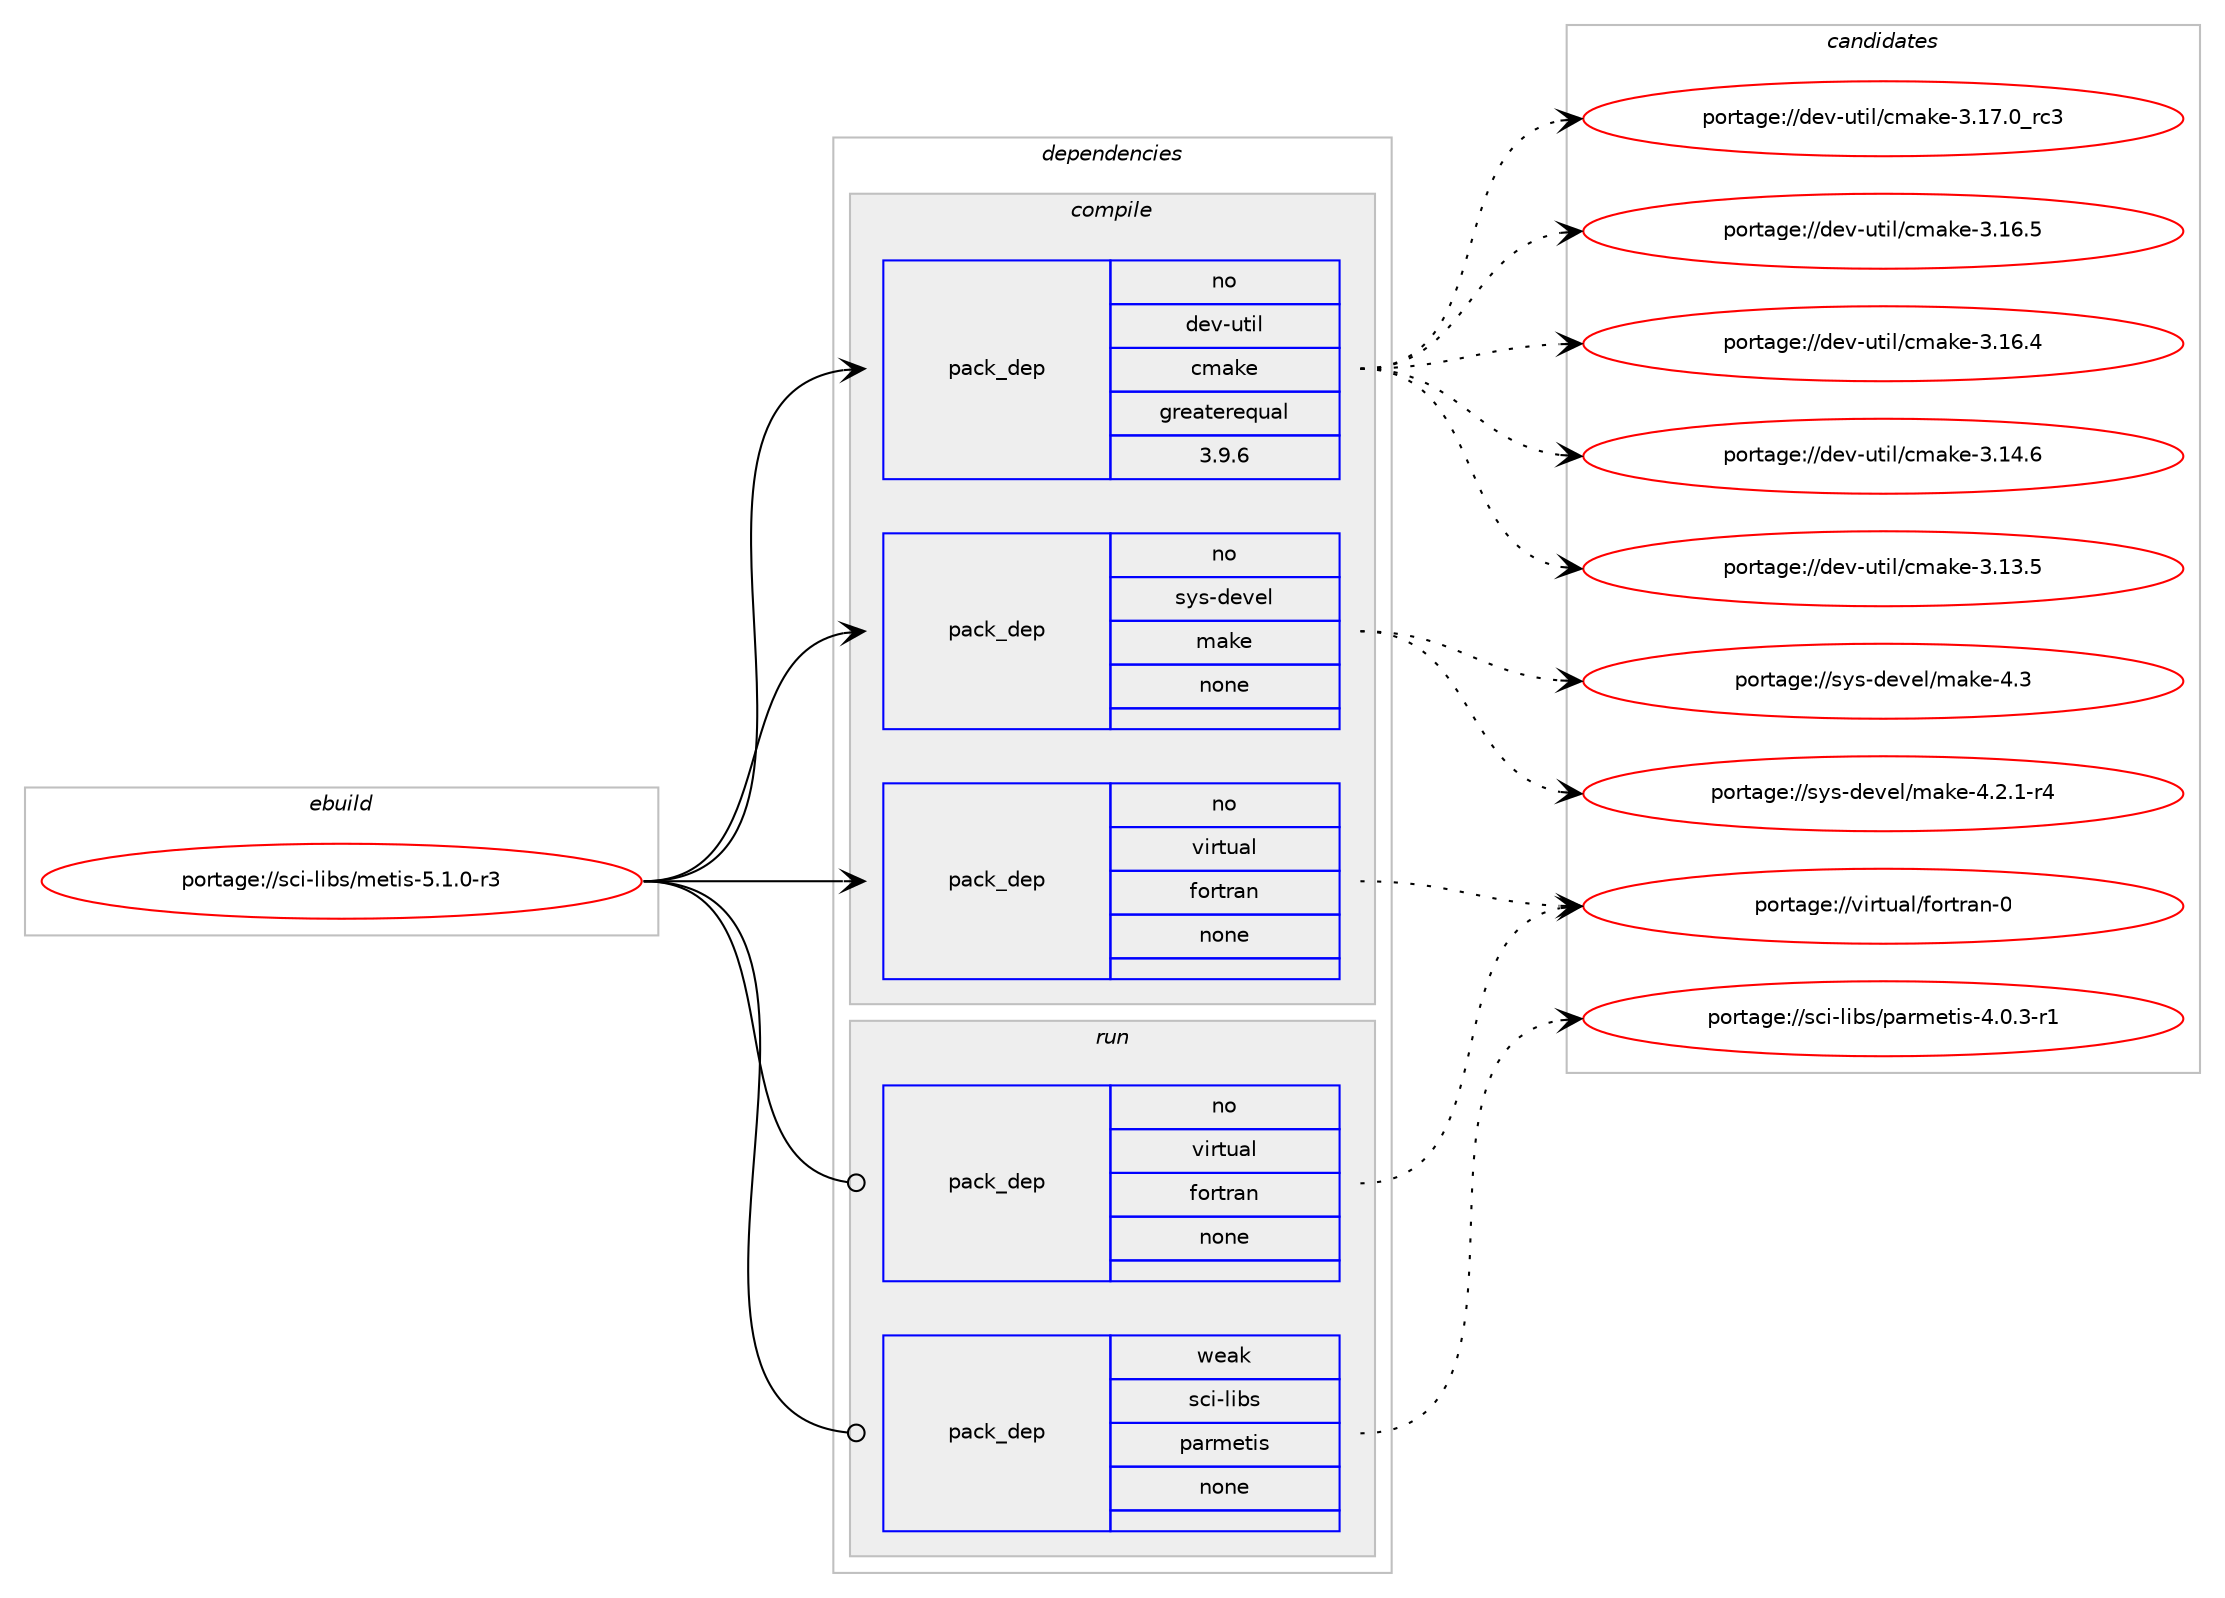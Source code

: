 digraph prolog {

# *************
# Graph options
# *************

newrank=true;
concentrate=true;
compound=true;
graph [rankdir=LR,fontname=Helvetica,fontsize=10,ranksep=1.5];#, ranksep=2.5, nodesep=0.2];
edge  [arrowhead=vee];
node  [fontname=Helvetica,fontsize=10];

# **********
# The ebuild
# **********

subgraph cluster_leftcol {
color=gray;
rank=same;
label=<<i>ebuild</i>>;
id [label="portage://sci-libs/metis-5.1.0-r3", color=red, width=4, href="../sci-libs/metis-5.1.0-r3.svg"];
}

# ****************
# The dependencies
# ****************

subgraph cluster_midcol {
color=gray;
label=<<i>dependencies</i>>;
subgraph cluster_compile {
fillcolor="#eeeeee";
style=filled;
label=<<i>compile</i>>;
subgraph pack29579 {
dependency37082 [label=<<TABLE BORDER="0" CELLBORDER="1" CELLSPACING="0" CELLPADDING="4" WIDTH="220"><TR><TD ROWSPAN="6" CELLPADDING="30">pack_dep</TD></TR><TR><TD WIDTH="110">no</TD></TR><TR><TD>dev-util</TD></TR><TR><TD>cmake</TD></TR><TR><TD>greaterequal</TD></TR><TR><TD>3.9.6</TD></TR></TABLE>>, shape=none, color=blue];
}
id:e -> dependency37082:w [weight=20,style="solid",arrowhead="vee"];
subgraph pack29580 {
dependency37083 [label=<<TABLE BORDER="0" CELLBORDER="1" CELLSPACING="0" CELLPADDING="4" WIDTH="220"><TR><TD ROWSPAN="6" CELLPADDING="30">pack_dep</TD></TR><TR><TD WIDTH="110">no</TD></TR><TR><TD>sys-devel</TD></TR><TR><TD>make</TD></TR><TR><TD>none</TD></TR><TR><TD></TD></TR></TABLE>>, shape=none, color=blue];
}
id:e -> dependency37083:w [weight=20,style="solid",arrowhead="vee"];
subgraph pack29581 {
dependency37084 [label=<<TABLE BORDER="0" CELLBORDER="1" CELLSPACING="0" CELLPADDING="4" WIDTH="220"><TR><TD ROWSPAN="6" CELLPADDING="30">pack_dep</TD></TR><TR><TD WIDTH="110">no</TD></TR><TR><TD>virtual</TD></TR><TR><TD>fortran</TD></TR><TR><TD>none</TD></TR><TR><TD></TD></TR></TABLE>>, shape=none, color=blue];
}
id:e -> dependency37084:w [weight=20,style="solid",arrowhead="vee"];
}
subgraph cluster_compileandrun {
fillcolor="#eeeeee";
style=filled;
label=<<i>compile and run</i>>;
}
subgraph cluster_run {
fillcolor="#eeeeee";
style=filled;
label=<<i>run</i>>;
subgraph pack29582 {
dependency37085 [label=<<TABLE BORDER="0" CELLBORDER="1" CELLSPACING="0" CELLPADDING="4" WIDTH="220"><TR><TD ROWSPAN="6" CELLPADDING="30">pack_dep</TD></TR><TR><TD WIDTH="110">no</TD></TR><TR><TD>virtual</TD></TR><TR><TD>fortran</TD></TR><TR><TD>none</TD></TR><TR><TD></TD></TR></TABLE>>, shape=none, color=blue];
}
id:e -> dependency37085:w [weight=20,style="solid",arrowhead="odot"];
subgraph pack29583 {
dependency37086 [label=<<TABLE BORDER="0" CELLBORDER="1" CELLSPACING="0" CELLPADDING="4" WIDTH="220"><TR><TD ROWSPAN="6" CELLPADDING="30">pack_dep</TD></TR><TR><TD WIDTH="110">weak</TD></TR><TR><TD>sci-libs</TD></TR><TR><TD>parmetis</TD></TR><TR><TD>none</TD></TR><TR><TD></TD></TR></TABLE>>, shape=none, color=blue];
}
id:e -> dependency37086:w [weight=20,style="solid",arrowhead="odot"];
}
}

# **************
# The candidates
# **************

subgraph cluster_choices {
rank=same;
color=gray;
label=<<i>candidates</i>>;

subgraph choice29579 {
color=black;
nodesep=1;
choice1001011184511711610510847991099710710145514649554648951149951 [label="portage://dev-util/cmake-3.17.0_rc3", color=red, width=4,href="../dev-util/cmake-3.17.0_rc3.svg"];
choice1001011184511711610510847991099710710145514649544653 [label="portage://dev-util/cmake-3.16.5", color=red, width=4,href="../dev-util/cmake-3.16.5.svg"];
choice1001011184511711610510847991099710710145514649544652 [label="portage://dev-util/cmake-3.16.4", color=red, width=4,href="../dev-util/cmake-3.16.4.svg"];
choice1001011184511711610510847991099710710145514649524654 [label="portage://dev-util/cmake-3.14.6", color=red, width=4,href="../dev-util/cmake-3.14.6.svg"];
choice1001011184511711610510847991099710710145514649514653 [label="portage://dev-util/cmake-3.13.5", color=red, width=4,href="../dev-util/cmake-3.13.5.svg"];
dependency37082:e -> choice1001011184511711610510847991099710710145514649554648951149951:w [style=dotted,weight="100"];
dependency37082:e -> choice1001011184511711610510847991099710710145514649544653:w [style=dotted,weight="100"];
dependency37082:e -> choice1001011184511711610510847991099710710145514649544652:w [style=dotted,weight="100"];
dependency37082:e -> choice1001011184511711610510847991099710710145514649524654:w [style=dotted,weight="100"];
dependency37082:e -> choice1001011184511711610510847991099710710145514649514653:w [style=dotted,weight="100"];
}
subgraph choice29580 {
color=black;
nodesep=1;
choice11512111545100101118101108471099710710145524651 [label="portage://sys-devel/make-4.3", color=red, width=4,href="../sys-devel/make-4.3.svg"];
choice1151211154510010111810110847109971071014552465046494511452 [label="portage://sys-devel/make-4.2.1-r4", color=red, width=4,href="../sys-devel/make-4.2.1-r4.svg"];
dependency37083:e -> choice11512111545100101118101108471099710710145524651:w [style=dotted,weight="100"];
dependency37083:e -> choice1151211154510010111810110847109971071014552465046494511452:w [style=dotted,weight="100"];
}
subgraph choice29581 {
color=black;
nodesep=1;
choice1181051141161179710847102111114116114971104548 [label="portage://virtual/fortran-0", color=red, width=4,href="../virtual/fortran-0.svg"];
dependency37084:e -> choice1181051141161179710847102111114116114971104548:w [style=dotted,weight="100"];
}
subgraph choice29582 {
color=black;
nodesep=1;
choice1181051141161179710847102111114116114971104548 [label="portage://virtual/fortran-0", color=red, width=4,href="../virtual/fortran-0.svg"];
dependency37085:e -> choice1181051141161179710847102111114116114971104548:w [style=dotted,weight="100"];
}
subgraph choice29583 {
color=black;
nodesep=1;
choice11599105451081059811547112971141091011161051154552464846514511449 [label="portage://sci-libs/parmetis-4.0.3-r1", color=red, width=4,href="../sci-libs/parmetis-4.0.3-r1.svg"];
dependency37086:e -> choice11599105451081059811547112971141091011161051154552464846514511449:w [style=dotted,weight="100"];
}
}

}

